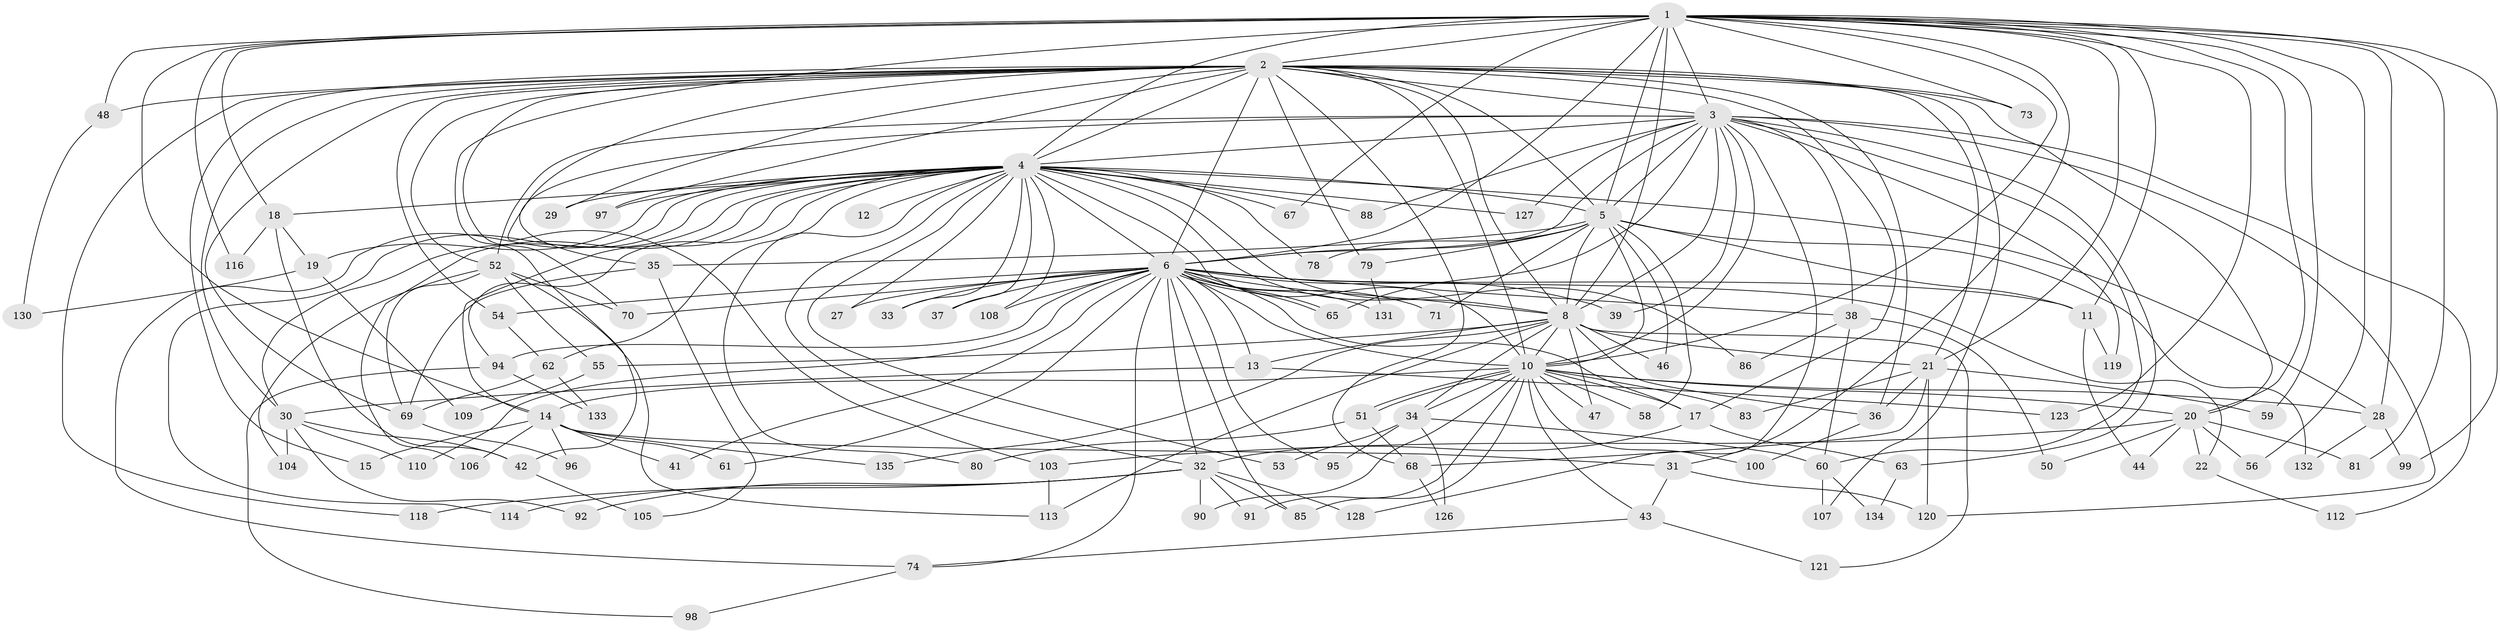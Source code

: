 // original degree distribution, {27: 0.014705882352941176, 30: 0.007352941176470588, 22: 0.007352941176470588, 24: 0.007352941176470588, 15: 0.007352941176470588, 26: 0.007352941176470588, 25: 0.007352941176470588, 20: 0.007352941176470588, 17: 0.007352941176470588, 5: 0.07352941176470588, 2: 0.5661764705882353, 6: 0.03676470588235294, 7: 0.022058823529411766, 8: 0.007352941176470588, 3: 0.16176470588235295, 4: 0.058823529411764705}
// Generated by graph-tools (version 1.1) at 2025/41/03/06/25 10:41:32]
// undirected, 104 vertices, 239 edges
graph export_dot {
graph [start="1"]
  node [color=gray90,style=filled];
  1 [super="+75"];
  2 [super="+117"];
  3 [super="+23"];
  4 [super="+7"];
  5 [super="+25"];
  6 [super="+9"];
  8 [super="+49"];
  10 [super="+26"];
  11;
  12;
  13 [super="+82"];
  14 [super="+16"];
  15;
  17 [super="+84"];
  18 [super="+124"];
  19 [super="+76"];
  20 [super="+24"];
  21 [super="+101"];
  22;
  27;
  28 [super="+136"];
  29;
  30 [super="+77"];
  31;
  32 [super="+72"];
  33;
  34 [super="+66"];
  35;
  36 [super="+45"];
  37;
  38 [super="+40"];
  39;
  41;
  42 [super="+57"];
  43 [super="+102"];
  44;
  46;
  47;
  48;
  50;
  51;
  52 [super="+129"];
  53;
  54;
  55;
  56;
  58;
  59;
  60;
  61;
  62 [super="+64"];
  63;
  65 [super="+89"];
  67;
  68 [super="+111"];
  69 [super="+87"];
  70 [super="+122"];
  71;
  73;
  74;
  78;
  79;
  80;
  81;
  83;
  85 [super="+93"];
  86;
  88;
  90;
  91;
  92;
  94;
  95;
  96;
  97;
  98;
  99;
  100;
  103;
  104;
  105;
  106;
  107;
  108;
  109;
  110;
  112;
  113 [super="+115"];
  114;
  116;
  118;
  119;
  120 [super="+125"];
  121;
  123;
  126;
  127;
  128;
  130;
  131;
  132;
  133;
  134;
  135;
  1 -- 2;
  1 -- 3;
  1 -- 4 [weight=3];
  1 -- 5;
  1 -- 6 [weight=2];
  1 -- 8;
  1 -- 10;
  1 -- 11;
  1 -- 14;
  1 -- 18;
  1 -- 20;
  1 -- 21;
  1 -- 28;
  1 -- 31;
  1 -- 42;
  1 -- 48;
  1 -- 56;
  1 -- 59;
  1 -- 67;
  1 -- 73;
  1 -- 81;
  1 -- 99;
  1 -- 116;
  1 -- 123;
  2 -- 3;
  2 -- 4 [weight=2];
  2 -- 5;
  2 -- 6 [weight=2];
  2 -- 8;
  2 -- 10 [weight=3];
  2 -- 15;
  2 -- 17;
  2 -- 21;
  2 -- 29;
  2 -- 30;
  2 -- 36;
  2 -- 48;
  2 -- 52;
  2 -- 54;
  2 -- 69;
  2 -- 70;
  2 -- 73;
  2 -- 79;
  2 -- 97;
  2 -- 103;
  2 -- 107;
  2 -- 118;
  2 -- 68;
  2 -- 20;
  3 -- 4 [weight=2];
  3 -- 5;
  3 -- 6 [weight=2];
  3 -- 8;
  3 -- 10 [weight=2];
  3 -- 35;
  3 -- 38 [weight=2];
  3 -- 52;
  3 -- 60;
  3 -- 63;
  3 -- 88;
  3 -- 119;
  3 -- 127;
  3 -- 128;
  3 -- 112;
  3 -- 39;
  3 -- 65;
  3 -- 120;
  4 -- 5 [weight=2];
  4 -- 6 [weight=4];
  4 -- 8 [weight=3];
  4 -- 10 [weight=2];
  4 -- 14;
  4 -- 19 [weight=3];
  4 -- 27;
  4 -- 30;
  4 -- 32;
  4 -- 33;
  4 -- 37;
  4 -- 74;
  4 -- 80;
  4 -- 86;
  4 -- 94;
  4 -- 106;
  4 -- 108;
  4 -- 127;
  4 -- 67;
  4 -- 12;
  4 -- 78;
  4 -- 18;
  4 -- 88;
  4 -- 29;
  4 -- 97;
  4 -- 114;
  4 -- 53;
  4 -- 62 [weight=2];
  4 -- 28;
  5 -- 6 [weight=2];
  5 -- 8;
  5 -- 10;
  5 -- 35;
  5 -- 46;
  5 -- 78;
  5 -- 79;
  5 -- 132;
  5 -- 58;
  5 -- 11;
  5 -- 71;
  6 -- 8 [weight=2];
  6 -- 10 [weight=2];
  6 -- 13 [weight=2];
  6 -- 22;
  6 -- 27;
  6 -- 33;
  6 -- 38;
  6 -- 39;
  6 -- 54;
  6 -- 61;
  6 -- 65;
  6 -- 65;
  6 -- 71;
  6 -- 74;
  6 -- 94;
  6 -- 108;
  6 -- 131;
  6 -- 11;
  6 -- 17;
  6 -- 85;
  6 -- 95;
  6 -- 37;
  6 -- 41;
  6 -- 110;
  6 -- 32;
  6 -- 70;
  8 -- 10;
  8 -- 13;
  8 -- 34;
  8 -- 36;
  8 -- 46;
  8 -- 47;
  8 -- 55;
  8 -- 121;
  8 -- 135;
  8 -- 113;
  8 -- 21;
  10 -- 20;
  10 -- 28;
  10 -- 34;
  10 -- 43;
  10 -- 47;
  10 -- 51;
  10 -- 51;
  10 -- 58;
  10 -- 83;
  10 -- 90;
  10 -- 91;
  10 -- 100;
  10 -- 85;
  10 -- 14;
  10 -- 17;
  11 -- 44;
  11 -- 119;
  13 -- 123;
  13 -- 30;
  14 -- 15;
  14 -- 96;
  14 -- 106;
  14 -- 135;
  14 -- 41;
  14 -- 61;
  14 -- 31;
  17 -- 32;
  17 -- 63;
  18 -- 116;
  18 -- 19;
  18 -- 42;
  19 -- 130;
  19 -- 109;
  20 -- 22;
  20 -- 50;
  20 -- 81;
  20 -- 103;
  20 -- 56;
  20 -- 44;
  21 -- 59;
  21 -- 68;
  21 -- 83;
  21 -- 120;
  21 -- 36;
  22 -- 112;
  28 -- 99;
  28 -- 132;
  30 -- 42;
  30 -- 92;
  30 -- 104;
  30 -- 110;
  31 -- 43;
  31 -- 120;
  32 -- 85;
  32 -- 118;
  32 -- 128;
  32 -- 114;
  32 -- 90;
  32 -- 91;
  32 -- 92;
  34 -- 53;
  34 -- 126;
  34 -- 60;
  34 -- 95;
  35 -- 105;
  35 -- 69;
  36 -- 100;
  38 -- 50;
  38 -- 60;
  38 -- 86;
  42 -- 105;
  43 -- 121;
  43 -- 74;
  48 -- 130;
  51 -- 68;
  51 -- 80;
  52 -- 55;
  52 -- 70;
  52 -- 104;
  52 -- 113;
  52 -- 69;
  54 -- 62;
  55 -- 109;
  60 -- 107;
  60 -- 134;
  62 -- 69;
  62 -- 133;
  63 -- 134;
  68 -- 126;
  69 -- 96;
  74 -- 98;
  79 -- 131;
  94 -- 98;
  94 -- 133;
  103 -- 113;
}
